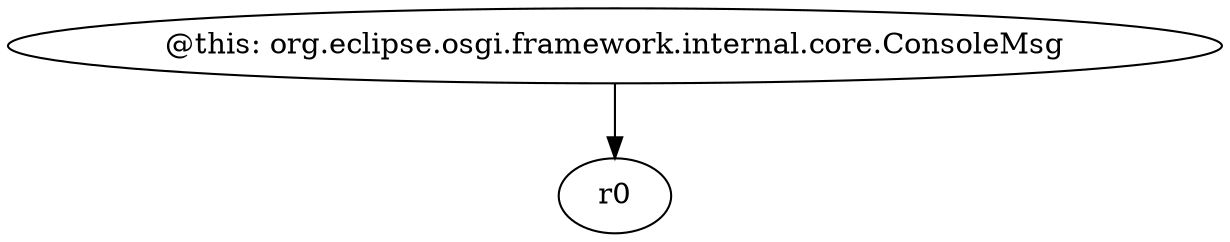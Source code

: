 digraph g {
0[label="@this: org.eclipse.osgi.framework.internal.core.ConsoleMsg"]
1[label="r0"]
0->1[label=""]
}